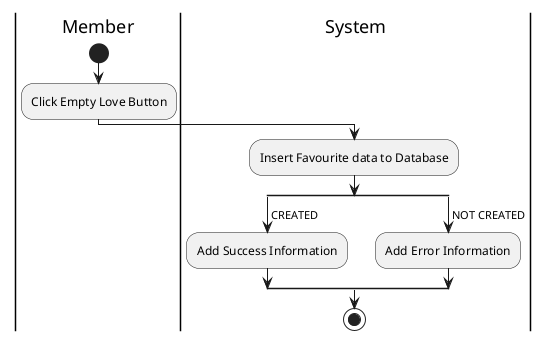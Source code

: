 @startuml Like

skinparam ConditionEndStyle hline
skinparam conditionStyle diamond
skinparam Monochrome true
skinparam Shadowing false

|Member|
start
:Click Empty Love Button;

|System|
:Insert Favourite data to Database;
split
    -> CREATED;
    :Add Success Information;
split again
    -> NOT CREATED;
    :Add Error Information;
end split
stop

@enduml